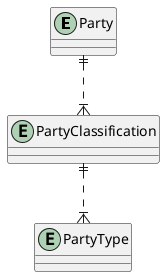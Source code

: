 @startuml
' hide the spot
' hide circle

' avoid problems with angled crows feet
skinparam linetype ortho

entity Party {
}

entity PartyClassification {
}

entity PartyType {
}

Party ||..|{ PartyClassification
PartyClassification ||..|{ PartyType

@enduml
